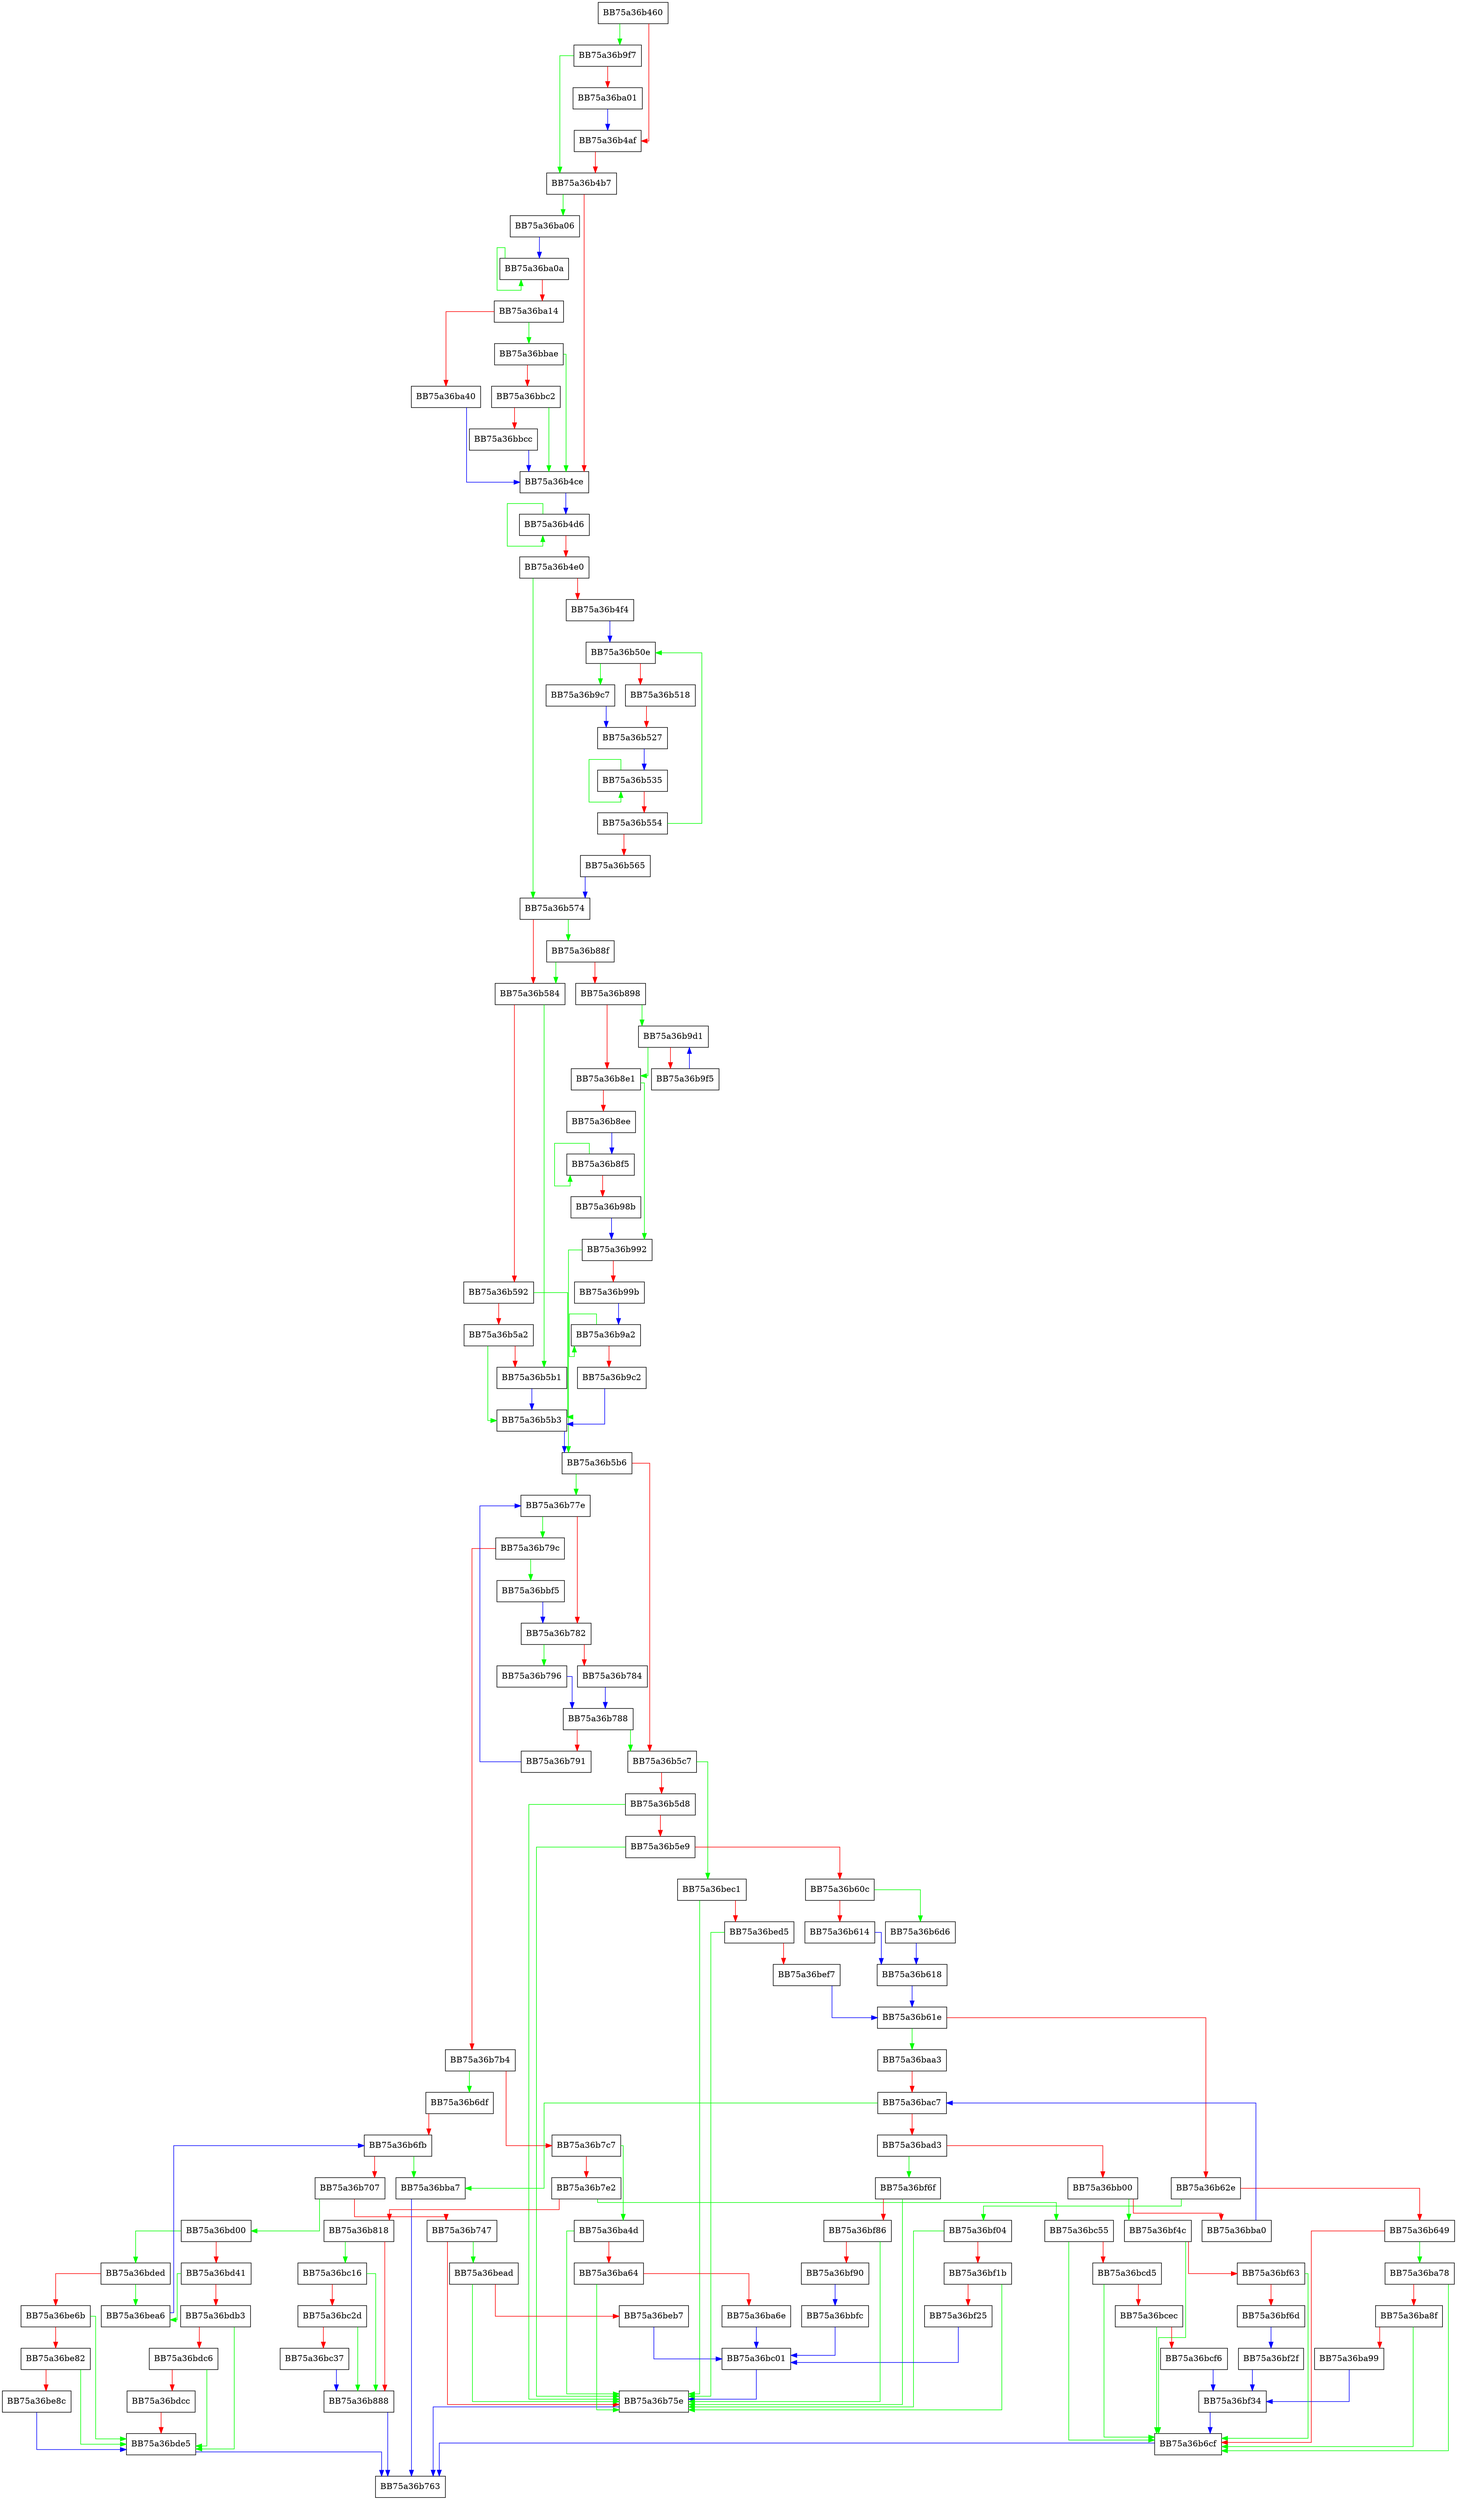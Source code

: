 digraph store_object_name {
  node [shape="box"];
  graph [splines=ortho];
  BB75a36b460 -> BB75a36b9f7 [color="green"];
  BB75a36b460 -> BB75a36b4af [color="red"];
  BB75a36b4af -> BB75a36b4b7 [color="red"];
  BB75a36b4b7 -> BB75a36ba06 [color="green"];
  BB75a36b4b7 -> BB75a36b4ce [color="red"];
  BB75a36b4ce -> BB75a36b4d6 [color="blue"];
  BB75a36b4d6 -> BB75a36b4d6 [color="green"];
  BB75a36b4d6 -> BB75a36b4e0 [color="red"];
  BB75a36b4e0 -> BB75a36b574 [color="green"];
  BB75a36b4e0 -> BB75a36b4f4 [color="red"];
  BB75a36b4f4 -> BB75a36b50e [color="blue"];
  BB75a36b50e -> BB75a36b9c7 [color="green"];
  BB75a36b50e -> BB75a36b518 [color="red"];
  BB75a36b518 -> BB75a36b527 [color="red"];
  BB75a36b527 -> BB75a36b535 [color="blue"];
  BB75a36b535 -> BB75a36b535 [color="green"];
  BB75a36b535 -> BB75a36b554 [color="red"];
  BB75a36b554 -> BB75a36b50e [color="green"];
  BB75a36b554 -> BB75a36b565 [color="red"];
  BB75a36b565 -> BB75a36b574 [color="blue"];
  BB75a36b574 -> BB75a36b88f [color="green"];
  BB75a36b574 -> BB75a36b584 [color="red"];
  BB75a36b584 -> BB75a36b5b1 [color="green"];
  BB75a36b584 -> BB75a36b592 [color="red"];
  BB75a36b592 -> BB75a36b5b3 [color="green"];
  BB75a36b592 -> BB75a36b5a2 [color="red"];
  BB75a36b5a2 -> BB75a36b5b3 [color="green"];
  BB75a36b5a2 -> BB75a36b5b1 [color="red"];
  BB75a36b5b1 -> BB75a36b5b3 [color="blue"];
  BB75a36b5b3 -> BB75a36b5b6 [color="blue"];
  BB75a36b5b6 -> BB75a36b77e [color="green"];
  BB75a36b5b6 -> BB75a36b5c7 [color="red"];
  BB75a36b5c7 -> BB75a36bec1 [color="green"];
  BB75a36b5c7 -> BB75a36b5d8 [color="red"];
  BB75a36b5d8 -> BB75a36b75e [color="green"];
  BB75a36b5d8 -> BB75a36b5e9 [color="red"];
  BB75a36b5e9 -> BB75a36b75e [color="green"];
  BB75a36b5e9 -> BB75a36b60c [color="red"];
  BB75a36b60c -> BB75a36b6d6 [color="green"];
  BB75a36b60c -> BB75a36b614 [color="red"];
  BB75a36b614 -> BB75a36b618 [color="blue"];
  BB75a36b618 -> BB75a36b61e [color="blue"];
  BB75a36b61e -> BB75a36baa3 [color="green"];
  BB75a36b61e -> BB75a36b62e [color="red"];
  BB75a36b62e -> BB75a36bf04 [color="green"];
  BB75a36b62e -> BB75a36b649 [color="red"];
  BB75a36b649 -> BB75a36ba78 [color="green"];
  BB75a36b649 -> BB75a36b6cf [color="red"];
  BB75a36b6cf -> BB75a36b763 [color="blue"];
  BB75a36b6d6 -> BB75a36b618 [color="blue"];
  BB75a36b6df -> BB75a36b6fb [color="red"];
  BB75a36b6fb -> BB75a36bba7 [color="green"];
  BB75a36b6fb -> BB75a36b707 [color="red"];
  BB75a36b707 -> BB75a36bd00 [color="green"];
  BB75a36b707 -> BB75a36b747 [color="red"];
  BB75a36b747 -> BB75a36bead [color="green"];
  BB75a36b747 -> BB75a36b75e [color="red"];
  BB75a36b75e -> BB75a36b763 [color="blue"];
  BB75a36b77e -> BB75a36b79c [color="green"];
  BB75a36b77e -> BB75a36b782 [color="red"];
  BB75a36b782 -> BB75a36b796 [color="green"];
  BB75a36b782 -> BB75a36b784 [color="red"];
  BB75a36b784 -> BB75a36b788 [color="blue"];
  BB75a36b788 -> BB75a36b5c7 [color="green"];
  BB75a36b788 -> BB75a36b791 [color="red"];
  BB75a36b791 -> BB75a36b77e [color="blue"];
  BB75a36b796 -> BB75a36b788 [color="blue"];
  BB75a36b79c -> BB75a36bbf5 [color="green"];
  BB75a36b79c -> BB75a36b7b4 [color="red"];
  BB75a36b7b4 -> BB75a36b6df [color="green"];
  BB75a36b7b4 -> BB75a36b7c7 [color="red"];
  BB75a36b7c7 -> BB75a36ba4d [color="green"];
  BB75a36b7c7 -> BB75a36b7e2 [color="red"];
  BB75a36b7e2 -> BB75a36bc55 [color="green"];
  BB75a36b7e2 -> BB75a36b818 [color="red"];
  BB75a36b818 -> BB75a36bc16 [color="green"];
  BB75a36b818 -> BB75a36b888 [color="red"];
  BB75a36b888 -> BB75a36b763 [color="blue"];
  BB75a36b88f -> BB75a36b584 [color="green"];
  BB75a36b88f -> BB75a36b898 [color="red"];
  BB75a36b898 -> BB75a36b9d1 [color="green"];
  BB75a36b898 -> BB75a36b8e1 [color="red"];
  BB75a36b8e1 -> BB75a36b992 [color="green"];
  BB75a36b8e1 -> BB75a36b8ee [color="red"];
  BB75a36b8ee -> BB75a36b8f5 [color="blue"];
  BB75a36b8f5 -> BB75a36b8f5 [color="green"];
  BB75a36b8f5 -> BB75a36b98b [color="red"];
  BB75a36b98b -> BB75a36b992 [color="blue"];
  BB75a36b992 -> BB75a36b5b6 [color="green"];
  BB75a36b992 -> BB75a36b99b [color="red"];
  BB75a36b99b -> BB75a36b9a2 [color="blue"];
  BB75a36b9a2 -> BB75a36b9a2 [color="green"];
  BB75a36b9a2 -> BB75a36b9c2 [color="red"];
  BB75a36b9c2 -> BB75a36b5b3 [color="blue"];
  BB75a36b9c7 -> BB75a36b527 [color="blue"];
  BB75a36b9d1 -> BB75a36b8e1 [color="green"];
  BB75a36b9d1 -> BB75a36b9f5 [color="red"];
  BB75a36b9f5 -> BB75a36b9d1 [color="blue"];
  BB75a36b9f7 -> BB75a36b4b7 [color="green"];
  BB75a36b9f7 -> BB75a36ba01 [color="red"];
  BB75a36ba01 -> BB75a36b4af [color="blue"];
  BB75a36ba06 -> BB75a36ba0a [color="blue"];
  BB75a36ba0a -> BB75a36ba0a [color="green"];
  BB75a36ba0a -> BB75a36ba14 [color="red"];
  BB75a36ba14 -> BB75a36bbae [color="green"];
  BB75a36ba14 -> BB75a36ba40 [color="red"];
  BB75a36ba40 -> BB75a36b4ce [color="blue"];
  BB75a36ba4d -> BB75a36b75e [color="green"];
  BB75a36ba4d -> BB75a36ba64 [color="red"];
  BB75a36ba64 -> BB75a36b75e [color="green"];
  BB75a36ba64 -> BB75a36ba6e [color="red"];
  BB75a36ba6e -> BB75a36bc01 [color="blue"];
  BB75a36ba78 -> BB75a36b6cf [color="green"];
  BB75a36ba78 -> BB75a36ba8f [color="red"];
  BB75a36ba8f -> BB75a36b6cf [color="green"];
  BB75a36ba8f -> BB75a36ba99 [color="red"];
  BB75a36ba99 -> BB75a36bf34 [color="blue"];
  BB75a36baa3 -> BB75a36bac7 [color="red"];
  BB75a36bac7 -> BB75a36bba7 [color="green"];
  BB75a36bac7 -> BB75a36bad3 [color="red"];
  BB75a36bad3 -> BB75a36bf6f [color="green"];
  BB75a36bad3 -> BB75a36bb00 [color="red"];
  BB75a36bb00 -> BB75a36bf4c [color="green"];
  BB75a36bb00 -> BB75a36bba0 [color="red"];
  BB75a36bba0 -> BB75a36bac7 [color="blue"];
  BB75a36bba7 -> BB75a36b763 [color="blue"];
  BB75a36bbae -> BB75a36b4ce [color="green"];
  BB75a36bbae -> BB75a36bbc2 [color="red"];
  BB75a36bbc2 -> BB75a36b4ce [color="green"];
  BB75a36bbc2 -> BB75a36bbcc [color="red"];
  BB75a36bbcc -> BB75a36b4ce [color="blue"];
  BB75a36bbf5 -> BB75a36b782 [color="blue"];
  BB75a36bbfc -> BB75a36bc01 [color="blue"];
  BB75a36bc01 -> BB75a36b75e [color="blue"];
  BB75a36bc16 -> BB75a36b888 [color="green"];
  BB75a36bc16 -> BB75a36bc2d [color="red"];
  BB75a36bc2d -> BB75a36b888 [color="green"];
  BB75a36bc2d -> BB75a36bc37 [color="red"];
  BB75a36bc37 -> BB75a36b888 [color="blue"];
  BB75a36bc55 -> BB75a36b6cf [color="green"];
  BB75a36bc55 -> BB75a36bcd5 [color="red"];
  BB75a36bcd5 -> BB75a36b6cf [color="green"];
  BB75a36bcd5 -> BB75a36bcec [color="red"];
  BB75a36bcec -> BB75a36b6cf [color="green"];
  BB75a36bcec -> BB75a36bcf6 [color="red"];
  BB75a36bcf6 -> BB75a36bf34 [color="blue"];
  BB75a36bd00 -> BB75a36bded [color="green"];
  BB75a36bd00 -> BB75a36bd41 [color="red"];
  BB75a36bd41 -> BB75a36bea6 [color="green"];
  BB75a36bd41 -> BB75a36bdb3 [color="red"];
  BB75a36bdb3 -> BB75a36bde5 [color="green"];
  BB75a36bdb3 -> BB75a36bdc6 [color="red"];
  BB75a36bdc6 -> BB75a36bde5 [color="green"];
  BB75a36bdc6 -> BB75a36bdcc [color="red"];
  BB75a36bdcc -> BB75a36bde5 [color="red"];
  BB75a36bde5 -> BB75a36b763 [color="blue"];
  BB75a36bded -> BB75a36bea6 [color="green"];
  BB75a36bded -> BB75a36be6b [color="red"];
  BB75a36be6b -> BB75a36bde5 [color="green"];
  BB75a36be6b -> BB75a36be82 [color="red"];
  BB75a36be82 -> BB75a36bde5 [color="green"];
  BB75a36be82 -> BB75a36be8c [color="red"];
  BB75a36be8c -> BB75a36bde5 [color="blue"];
  BB75a36bea6 -> BB75a36b6fb [color="blue"];
  BB75a36bead -> BB75a36b75e [color="green"];
  BB75a36bead -> BB75a36beb7 [color="red"];
  BB75a36beb7 -> BB75a36bc01 [color="blue"];
  BB75a36bec1 -> BB75a36b75e [color="green"];
  BB75a36bec1 -> BB75a36bed5 [color="red"];
  BB75a36bed5 -> BB75a36b75e [color="green"];
  BB75a36bed5 -> BB75a36bef7 [color="red"];
  BB75a36bef7 -> BB75a36b61e [color="blue"];
  BB75a36bf04 -> BB75a36b75e [color="green"];
  BB75a36bf04 -> BB75a36bf1b [color="red"];
  BB75a36bf1b -> BB75a36b75e [color="green"];
  BB75a36bf1b -> BB75a36bf25 [color="red"];
  BB75a36bf25 -> BB75a36bc01 [color="blue"];
  BB75a36bf2f -> BB75a36bf34 [color="blue"];
  BB75a36bf34 -> BB75a36b6cf [color="blue"];
  BB75a36bf4c -> BB75a36b6cf [color="green"];
  BB75a36bf4c -> BB75a36bf63 [color="red"];
  BB75a36bf63 -> BB75a36b6cf [color="green"];
  BB75a36bf63 -> BB75a36bf6d [color="red"];
  BB75a36bf6d -> BB75a36bf2f [color="blue"];
  BB75a36bf6f -> BB75a36b75e [color="green"];
  BB75a36bf6f -> BB75a36bf86 [color="red"];
  BB75a36bf86 -> BB75a36b75e [color="green"];
  BB75a36bf86 -> BB75a36bf90 [color="red"];
  BB75a36bf90 -> BB75a36bbfc [color="blue"];
}